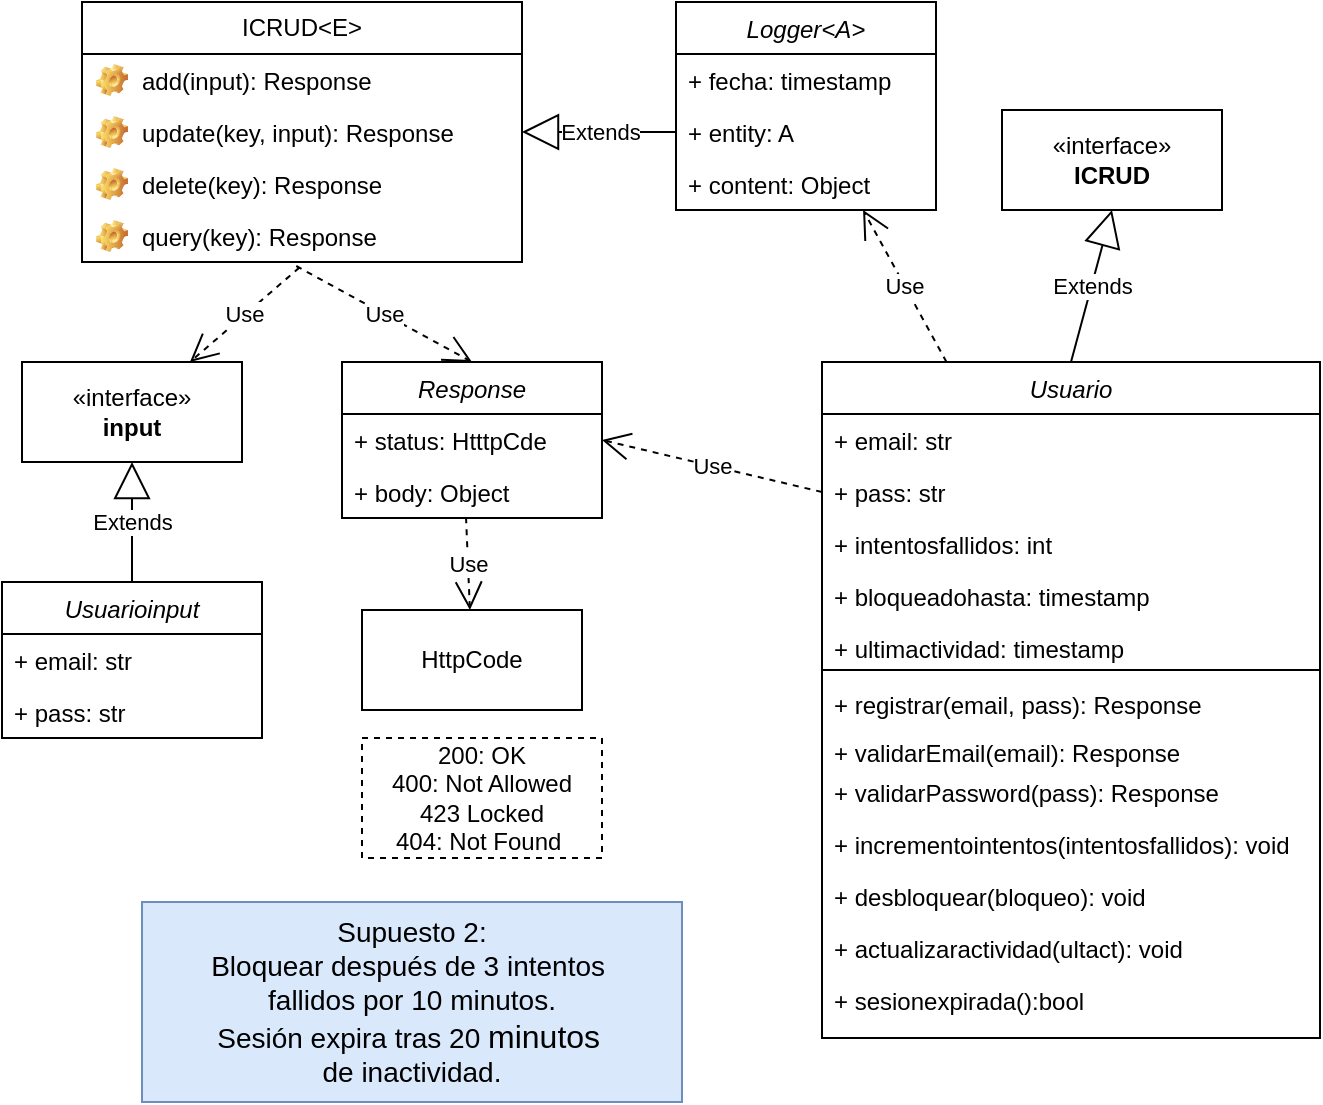 <mxfile version="28.2.7">
  <diagram id="C5RBs43oDa-KdzZeNtuy" name="Page-1">
    <mxGraphModel dx="659" dy="659" grid="1" gridSize="10" guides="1" tooltips="1" connect="1" arrows="1" fold="1" page="1" pageScale="1" pageWidth="827" pageHeight="1169" math="0" shadow="0">
      <root>
        <mxCell id="WIyWlLk6GJQsqaUBKTNV-0" />
        <mxCell id="WIyWlLk6GJQsqaUBKTNV-1" parent="WIyWlLk6GJQsqaUBKTNV-0" />
        <mxCell id="rb0f_K-8XjmMDptdtZSy-39" value="Usuario" style="swimlane;fontStyle=2;align=center;verticalAlign=top;childLayout=stackLayout;horizontal=1;startSize=26;horizontalStack=0;resizeParent=1;resizeLast=0;collapsible=1;marginBottom=0;rounded=0;shadow=0;strokeWidth=1;" vertex="1" parent="WIyWlLk6GJQsqaUBKTNV-1">
          <mxGeometry x="900" y="370" width="249" height="338" as="geometry">
            <mxRectangle x="230" y="140" width="160" height="26" as="alternateBounds" />
          </mxGeometry>
        </mxCell>
        <mxCell id="rb0f_K-8XjmMDptdtZSy-40" value="+ email: str" style="text;strokeColor=none;fillColor=none;align=left;verticalAlign=top;spacingLeft=4;spacingRight=4;overflow=hidden;rotatable=0;points=[[0,0.5],[1,0.5]];portConstraint=eastwest;whiteSpace=wrap;html=1;" vertex="1" parent="rb0f_K-8XjmMDptdtZSy-39">
          <mxGeometry y="26" width="249" height="26" as="geometry" />
        </mxCell>
        <mxCell id="rb0f_K-8XjmMDptdtZSy-41" value="+ pass: str" style="text;strokeColor=none;fillColor=none;align=left;verticalAlign=top;spacingLeft=4;spacingRight=4;overflow=hidden;rotatable=0;points=[[0,0.5],[1,0.5]];portConstraint=eastwest;whiteSpace=wrap;html=1;" vertex="1" parent="rb0f_K-8XjmMDptdtZSy-39">
          <mxGeometry y="52" width="249" height="26" as="geometry" />
        </mxCell>
        <mxCell id="rb0f_K-8XjmMDptdtZSy-74" value="+ intentosfallidos: int" style="text;strokeColor=none;fillColor=none;align=left;verticalAlign=top;spacingLeft=4;spacingRight=4;overflow=hidden;rotatable=0;points=[[0,0.5],[1,0.5]];portConstraint=eastwest;whiteSpace=wrap;html=1;" vertex="1" parent="rb0f_K-8XjmMDptdtZSy-39">
          <mxGeometry y="78" width="249" height="26" as="geometry" />
        </mxCell>
        <mxCell id="rb0f_K-8XjmMDptdtZSy-75" value="+ bloqueadohasta: timestamp" style="text;strokeColor=none;fillColor=none;align=left;verticalAlign=top;spacingLeft=4;spacingRight=4;overflow=hidden;rotatable=0;points=[[0,0.5],[1,0.5]];portConstraint=eastwest;whiteSpace=wrap;html=1;" vertex="1" parent="rb0f_K-8XjmMDptdtZSy-39">
          <mxGeometry y="104" width="249" height="26" as="geometry" />
        </mxCell>
        <mxCell id="rb0f_K-8XjmMDptdtZSy-76" value="+ ultimactividad: timestamp" style="text;strokeColor=none;fillColor=none;align=left;verticalAlign=top;spacingLeft=4;spacingRight=4;overflow=hidden;rotatable=0;points=[[0,0.5],[1,0.5]];portConstraint=eastwest;whiteSpace=wrap;html=1;" vertex="1" parent="rb0f_K-8XjmMDptdtZSy-39">
          <mxGeometry y="130" width="249" height="20" as="geometry" />
        </mxCell>
        <mxCell id="rb0f_K-8XjmMDptdtZSy-42" value="" style="line;html=1;strokeWidth=1;align=left;verticalAlign=middle;spacingTop=-1;spacingLeft=3;spacingRight=3;rotatable=0;labelPosition=right;points=[];portConstraint=eastwest;" vertex="1" parent="rb0f_K-8XjmMDptdtZSy-39">
          <mxGeometry y="150" width="249" height="8" as="geometry" />
        </mxCell>
        <mxCell id="rb0f_K-8XjmMDptdtZSy-43" value="+ registrar(email, pass): Response" style="text;strokeColor=none;fillColor=none;align=left;verticalAlign=top;spacingLeft=4;spacingRight=4;overflow=hidden;rotatable=0;points=[[0,0.5],[1,0.5]];portConstraint=eastwest;whiteSpace=wrap;html=1;" vertex="1" parent="rb0f_K-8XjmMDptdtZSy-39">
          <mxGeometry y="158" width="249" height="24" as="geometry" />
        </mxCell>
        <mxCell id="rb0f_K-8XjmMDptdtZSy-44" value="&lt;div&gt;+ validarEmail(email): Response&lt;/div&gt;&lt;div&gt;&lt;br&gt;&lt;/div&gt;" style="text;strokeColor=none;fillColor=none;align=left;verticalAlign=top;spacingLeft=4;spacingRight=4;overflow=hidden;rotatable=0;points=[[0,0.5],[1,0.5]];portConstraint=eastwest;whiteSpace=wrap;html=1;" vertex="1" parent="rb0f_K-8XjmMDptdtZSy-39">
          <mxGeometry y="182" width="249" height="20" as="geometry" />
        </mxCell>
        <mxCell id="rb0f_K-8XjmMDptdtZSy-45" value="+ validarPassword(pass): Response" style="text;strokeColor=none;fillColor=none;align=left;verticalAlign=top;spacingLeft=4;spacingRight=4;overflow=hidden;rotatable=0;points=[[0,0.5],[1,0.5]];portConstraint=eastwest;whiteSpace=wrap;html=1;" vertex="1" parent="rb0f_K-8XjmMDptdtZSy-39">
          <mxGeometry y="202" width="249" height="26" as="geometry" />
        </mxCell>
        <mxCell id="rb0f_K-8XjmMDptdtZSy-78" value="+ incrementointentos(intentosfallidos): void" style="text;strokeColor=none;fillColor=none;align=left;verticalAlign=top;spacingLeft=4;spacingRight=4;overflow=hidden;rotatable=0;points=[[0,0.5],[1,0.5]];portConstraint=eastwest;whiteSpace=wrap;html=1;" vertex="1" parent="rb0f_K-8XjmMDptdtZSy-39">
          <mxGeometry y="228" width="249" height="26" as="geometry" />
        </mxCell>
        <mxCell id="rb0f_K-8XjmMDptdtZSy-79" value="+ desbloquear(bloqueo): void" style="text;strokeColor=none;fillColor=none;align=left;verticalAlign=top;spacingLeft=4;spacingRight=4;overflow=hidden;rotatable=0;points=[[0,0.5],[1,0.5]];portConstraint=eastwest;whiteSpace=wrap;html=1;" vertex="1" parent="rb0f_K-8XjmMDptdtZSy-39">
          <mxGeometry y="254" width="249" height="26" as="geometry" />
        </mxCell>
        <mxCell id="rb0f_K-8XjmMDptdtZSy-80" value="+ actualizaractividad(ultact): void" style="text;strokeColor=none;fillColor=none;align=left;verticalAlign=top;spacingLeft=4;spacingRight=4;overflow=hidden;rotatable=0;points=[[0,0.5],[1,0.5]];portConstraint=eastwest;whiteSpace=wrap;html=1;" vertex="1" parent="rb0f_K-8XjmMDptdtZSy-39">
          <mxGeometry y="280" width="249" height="26" as="geometry" />
        </mxCell>
        <mxCell id="rb0f_K-8XjmMDptdtZSy-81" value="+ sesionexpirada():bool" style="text;strokeColor=none;fillColor=none;align=left;verticalAlign=top;spacingLeft=4;spacingRight=4;overflow=hidden;rotatable=0;points=[[0,0.5],[1,0.5]];portConstraint=eastwest;whiteSpace=wrap;html=1;" vertex="1" parent="rb0f_K-8XjmMDptdtZSy-39">
          <mxGeometry y="306" width="249" height="26" as="geometry" />
        </mxCell>
        <mxCell id="rb0f_K-8XjmMDptdtZSy-46" value="ICRUD&amp;lt;E&amp;gt;" style="swimlane;fontStyle=0;childLayout=stackLayout;horizontal=1;startSize=26;fillColor=none;horizontalStack=0;resizeParent=1;resizeParentMax=0;resizeLast=0;collapsible=1;marginBottom=0;whiteSpace=wrap;html=1;" vertex="1" parent="WIyWlLk6GJQsqaUBKTNV-1">
          <mxGeometry x="530" y="190" width="220" height="130" as="geometry" />
        </mxCell>
        <mxCell id="rb0f_K-8XjmMDptdtZSy-47" value="add(input): Response" style="label;fontStyle=0;strokeColor=none;fillColor=none;align=left;verticalAlign=top;overflow=hidden;spacingLeft=28;spacingRight=4;rotatable=0;points=[[0,0.5],[1,0.5]];portConstraint=eastwest;imageWidth=16;imageHeight=16;whiteSpace=wrap;html=1;image=img/clipart/Gear_128x128.png" vertex="1" parent="rb0f_K-8XjmMDptdtZSy-46">
          <mxGeometry y="26" width="220" height="26" as="geometry" />
        </mxCell>
        <mxCell id="rb0f_K-8XjmMDptdtZSy-48" value="update(key, input): Response" style="label;fontStyle=0;strokeColor=none;fillColor=none;align=left;verticalAlign=top;overflow=hidden;spacingLeft=28;spacingRight=4;rotatable=0;points=[[0,0.5],[1,0.5]];portConstraint=eastwest;imageWidth=16;imageHeight=16;whiteSpace=wrap;html=1;image=img/clipart/Gear_128x128.png" vertex="1" parent="rb0f_K-8XjmMDptdtZSy-46">
          <mxGeometry y="52" width="220" height="26" as="geometry" />
        </mxCell>
        <mxCell id="rb0f_K-8XjmMDptdtZSy-49" value="delete(key): Response" style="label;fontStyle=0;strokeColor=none;fillColor=none;align=left;verticalAlign=top;overflow=hidden;spacingLeft=28;spacingRight=4;rotatable=0;points=[[0,0.5],[1,0.5]];portConstraint=eastwest;imageWidth=16;imageHeight=16;whiteSpace=wrap;html=1;image=img/clipart/Gear_128x128.png" vertex="1" parent="rb0f_K-8XjmMDptdtZSy-46">
          <mxGeometry y="78" width="220" height="26" as="geometry" />
        </mxCell>
        <mxCell id="rb0f_K-8XjmMDptdtZSy-50" value="query(key): Response" style="label;fontStyle=0;strokeColor=none;fillColor=none;align=left;verticalAlign=top;overflow=hidden;spacingLeft=28;spacingRight=4;rotatable=0;points=[[0,0.5],[1,0.5]];portConstraint=eastwest;imageWidth=16;imageHeight=16;whiteSpace=wrap;html=1;image=img/clipart/Gear_128x128.png" vertex="1" parent="rb0f_K-8XjmMDptdtZSy-46">
          <mxGeometry y="104" width="220" height="26" as="geometry" />
        </mxCell>
        <mxCell id="rb0f_K-8XjmMDptdtZSy-51" value="«interface»&lt;br&gt;&lt;b&gt;input&lt;/b&gt;" style="html=1;whiteSpace=wrap;" vertex="1" parent="WIyWlLk6GJQsqaUBKTNV-1">
          <mxGeometry x="500" y="370" width="110" height="50" as="geometry" />
        </mxCell>
        <mxCell id="rb0f_K-8XjmMDptdtZSy-52" value="Use" style="endArrow=open;endSize=12;dashed=1;html=1;rounded=0;exitX=0.494;exitY=1.108;exitDx=0;exitDy=0;exitPerimeter=0;" edge="1" parent="WIyWlLk6GJQsqaUBKTNV-1" source="rb0f_K-8XjmMDptdtZSy-50" target="rb0f_K-8XjmMDptdtZSy-51">
          <mxGeometry width="160" relative="1" as="geometry">
            <mxPoint x="680" y="420" as="sourcePoint" />
            <mxPoint x="600" y="410" as="targetPoint" />
          </mxGeometry>
        </mxCell>
        <mxCell id="rb0f_K-8XjmMDptdtZSy-53" value="Usuarioinput" style="swimlane;fontStyle=2;align=center;verticalAlign=top;childLayout=stackLayout;horizontal=1;startSize=26;horizontalStack=0;resizeParent=1;resizeLast=0;collapsible=1;marginBottom=0;rounded=0;shadow=0;strokeWidth=1;" vertex="1" parent="WIyWlLk6GJQsqaUBKTNV-1">
          <mxGeometry x="490" y="480" width="130" height="78" as="geometry">
            <mxRectangle x="230" y="140" width="160" height="26" as="alternateBounds" />
          </mxGeometry>
        </mxCell>
        <mxCell id="rb0f_K-8XjmMDptdtZSy-54" value="+ email: str" style="text;strokeColor=none;fillColor=none;align=left;verticalAlign=top;spacingLeft=4;spacingRight=4;overflow=hidden;rotatable=0;points=[[0,0.5],[1,0.5]];portConstraint=eastwest;whiteSpace=wrap;html=1;" vertex="1" parent="rb0f_K-8XjmMDptdtZSy-53">
          <mxGeometry y="26" width="130" height="26" as="geometry" />
        </mxCell>
        <mxCell id="rb0f_K-8XjmMDptdtZSy-55" value="+ pass: str" style="text;strokeColor=none;fillColor=none;align=left;verticalAlign=top;spacingLeft=4;spacingRight=4;overflow=hidden;rotatable=0;points=[[0,0.5],[1,0.5]];portConstraint=eastwest;whiteSpace=wrap;html=1;" vertex="1" parent="rb0f_K-8XjmMDptdtZSy-53">
          <mxGeometry y="52" width="130" height="26" as="geometry" />
        </mxCell>
        <mxCell id="rb0f_K-8XjmMDptdtZSy-56" value="Extends" style="endArrow=block;endSize=16;endFill=0;html=1;rounded=0;exitX=0.5;exitY=0;exitDx=0;exitDy=0;entryX=0.5;entryY=1;entryDx=0;entryDy=0;" edge="1" parent="WIyWlLk6GJQsqaUBKTNV-1" source="rb0f_K-8XjmMDptdtZSy-53" target="rb0f_K-8XjmMDptdtZSy-51">
          <mxGeometry width="160" relative="1" as="geometry">
            <mxPoint x="730" y="420" as="sourcePoint" />
            <mxPoint x="890" y="420" as="targetPoint" />
          </mxGeometry>
        </mxCell>
        <mxCell id="rb0f_K-8XjmMDptdtZSy-57" value="Response" style="swimlane;fontStyle=2;align=center;verticalAlign=top;childLayout=stackLayout;horizontal=1;startSize=26;horizontalStack=0;resizeParent=1;resizeLast=0;collapsible=1;marginBottom=0;rounded=0;shadow=0;strokeWidth=1;" vertex="1" parent="WIyWlLk6GJQsqaUBKTNV-1">
          <mxGeometry x="660" y="370" width="130" height="78" as="geometry">
            <mxRectangle x="230" y="140" width="160" height="26" as="alternateBounds" />
          </mxGeometry>
        </mxCell>
        <mxCell id="rb0f_K-8XjmMDptdtZSy-58" value="+ status: HtttpCde" style="text;strokeColor=none;fillColor=none;align=left;verticalAlign=top;spacingLeft=4;spacingRight=4;overflow=hidden;rotatable=0;points=[[0,0.5],[1,0.5]];portConstraint=eastwest;whiteSpace=wrap;html=1;" vertex="1" parent="rb0f_K-8XjmMDptdtZSy-57">
          <mxGeometry y="26" width="130" height="26" as="geometry" />
        </mxCell>
        <mxCell id="rb0f_K-8XjmMDptdtZSy-59" value="+ body: Object" style="text;strokeColor=none;fillColor=none;align=left;verticalAlign=top;spacingLeft=4;spacingRight=4;overflow=hidden;rotatable=0;points=[[0,0.5],[1,0.5]];portConstraint=eastwest;whiteSpace=wrap;html=1;" vertex="1" parent="rb0f_K-8XjmMDptdtZSy-57">
          <mxGeometry y="52" width="130" height="26" as="geometry" />
        </mxCell>
        <mxCell id="rb0f_K-8XjmMDptdtZSy-60" value="Use" style="endArrow=open;endSize=12;dashed=1;html=1;rounded=0;entryX=0.5;entryY=0;entryDx=0;entryDy=0;exitX=0.487;exitY=1.077;exitDx=0;exitDy=0;exitPerimeter=0;" edge="1" parent="WIyWlLk6GJQsqaUBKTNV-1" source="rb0f_K-8XjmMDptdtZSy-50" target="rb0f_K-8XjmMDptdtZSy-57">
          <mxGeometry width="160" relative="1" as="geometry">
            <mxPoint x="640" y="330" as="sourcePoint" />
            <mxPoint x="620" y="377" as="targetPoint" />
          </mxGeometry>
        </mxCell>
        <mxCell id="rb0f_K-8XjmMDptdtZSy-61" value="HttpCode" style="html=1;whiteSpace=wrap;" vertex="1" parent="WIyWlLk6GJQsqaUBKTNV-1">
          <mxGeometry x="670" y="494" width="110" height="50" as="geometry" />
        </mxCell>
        <mxCell id="rb0f_K-8XjmMDptdtZSy-62" value="Use" style="endArrow=open;endSize=12;dashed=1;html=1;rounded=0;exitX=0.477;exitY=0.985;exitDx=0;exitDy=0;exitPerimeter=0;" edge="1" parent="WIyWlLk6GJQsqaUBKTNV-1" source="rb0f_K-8XjmMDptdtZSy-59" target="rb0f_K-8XjmMDptdtZSy-61">
          <mxGeometry width="160" relative="1" as="geometry">
            <mxPoint x="955" y="450" as="sourcePoint" />
            <mxPoint x="900" y="497" as="targetPoint" />
          </mxGeometry>
        </mxCell>
        <mxCell id="rb0f_K-8XjmMDptdtZSy-63" value="«interface»&lt;br&gt;&lt;b&gt;ICRUD&lt;/b&gt;" style="html=1;whiteSpace=wrap;" vertex="1" parent="WIyWlLk6GJQsqaUBKTNV-1">
          <mxGeometry x="990" y="244" width="110" height="50" as="geometry" />
        </mxCell>
        <mxCell id="rb0f_K-8XjmMDptdtZSy-64" value="Extends" style="endArrow=block;endSize=16;endFill=0;html=1;rounded=0;exitX=0.5;exitY=0;exitDx=0;exitDy=0;entryX=0.5;entryY=1;entryDx=0;entryDy=0;" edge="1" parent="WIyWlLk6GJQsqaUBKTNV-1" source="rb0f_K-8XjmMDptdtZSy-39" target="rb0f_K-8XjmMDptdtZSy-63">
          <mxGeometry width="160" relative="1" as="geometry">
            <mxPoint x="950" y="460" as="sourcePoint" />
            <mxPoint x="950" y="400" as="targetPoint" />
          </mxGeometry>
        </mxCell>
        <mxCell id="rb0f_K-8XjmMDptdtZSy-65" value="Use" style="endArrow=open;endSize=12;dashed=1;html=1;rounded=0;entryX=1;entryY=0.5;entryDx=0;entryDy=0;exitX=0;exitY=0.5;exitDx=0;exitDy=0;" edge="1" parent="WIyWlLk6GJQsqaUBKTNV-1" target="rb0f_K-8XjmMDptdtZSy-58" source="rb0f_K-8XjmMDptdtZSy-41">
          <mxGeometry width="160" relative="1" as="geometry">
            <mxPoint x="900" y="409" as="sourcePoint" />
            <mxPoint x="948" y="498" as="targetPoint" />
          </mxGeometry>
        </mxCell>
        <mxCell id="rb0f_K-8XjmMDptdtZSy-66" value="&lt;font style=&quot;font-size: 14px;&quot;&gt;&amp;nbsp;Supuesto 2:&amp;nbsp;&lt;/font&gt;&lt;div&gt;&lt;font style=&quot;font-size: 14px;&quot;&gt;Bloquear después de 3 intentos&amp;nbsp;&lt;/font&gt;&lt;/div&gt;&lt;div&gt;&lt;font style=&quot;font-size: 14px;&quot;&gt;fallidos&amp;nbsp;&lt;span style=&quot;background-color: transparent; color: light-dark(rgb(0, 0, 0), rgb(255, 255, 255));&quot;&gt;por 10 minutos.&lt;/span&gt;&lt;/font&gt;&lt;/div&gt;&lt;div&gt;&lt;font style=&quot;font-size: 14px;&quot;&gt;Sesión expira tras 20&amp;nbsp;&lt;/font&gt;&lt;span style=&quot;background-color: transparent; color: light-dark(rgb(0, 0, 0), rgb(255, 255, 255));&quot;&gt;&lt;font size=&quot;3&quot;&gt;minutos&lt;/font&gt;&amp;nbsp;&lt;/span&gt;&lt;/div&gt;&lt;div&gt;&lt;span style=&quot;background-color: transparent; color: light-dark(rgb(0, 0, 0), rgb(255, 255, 255));&quot;&gt;&lt;font style=&quot;font-size: 14px;&quot;&gt;de inactividad.&lt;/font&gt;&lt;/span&gt;&lt;/div&gt;" style="html=1;whiteSpace=wrap;fillColor=#dae8fc;strokeColor=#6c8ebf;" vertex="1" parent="WIyWlLk6GJQsqaUBKTNV-1">
          <mxGeometry x="560" y="640" width="270" height="100" as="geometry" />
        </mxCell>
        <mxCell id="rb0f_K-8XjmMDptdtZSy-67" value="200: OK&lt;div&gt;400: Not Allowed&lt;/div&gt;&lt;div&gt;423 Locked&lt;br&gt;&lt;div&gt;404: Not Found&amp;nbsp;&lt;/div&gt;&lt;/div&gt;" style="html=1;whiteSpace=wrap;dashed=1;" vertex="1" parent="WIyWlLk6GJQsqaUBKTNV-1">
          <mxGeometry x="670" y="558" width="120" height="60" as="geometry" />
        </mxCell>
        <mxCell id="rb0f_K-8XjmMDptdtZSy-68" value="Logger&lt;A&gt;" style="swimlane;fontStyle=2;align=center;verticalAlign=top;childLayout=stackLayout;horizontal=1;startSize=26;horizontalStack=0;resizeParent=1;resizeLast=0;collapsible=1;marginBottom=0;rounded=0;shadow=0;strokeWidth=1;" vertex="1" parent="WIyWlLk6GJQsqaUBKTNV-1">
          <mxGeometry x="827" y="190" width="130" height="104" as="geometry">
            <mxRectangle x="230" y="140" width="160" height="26" as="alternateBounds" />
          </mxGeometry>
        </mxCell>
        <mxCell id="rb0f_K-8XjmMDptdtZSy-69" value="+ fecha: timestamp" style="text;strokeColor=none;fillColor=none;align=left;verticalAlign=top;spacingLeft=4;spacingRight=4;overflow=hidden;rotatable=0;points=[[0,0.5],[1,0.5]];portConstraint=eastwest;whiteSpace=wrap;html=1;" vertex="1" parent="rb0f_K-8XjmMDptdtZSy-68">
          <mxGeometry y="26" width="130" height="26" as="geometry" />
        </mxCell>
        <mxCell id="rb0f_K-8XjmMDptdtZSy-70" value="+ entity: A" style="text;strokeColor=none;fillColor=none;align=left;verticalAlign=top;spacingLeft=4;spacingRight=4;overflow=hidden;rotatable=0;points=[[0,0.5],[1,0.5]];portConstraint=eastwest;whiteSpace=wrap;html=1;" vertex="1" parent="rb0f_K-8XjmMDptdtZSy-68">
          <mxGeometry y="52" width="130" height="26" as="geometry" />
        </mxCell>
        <mxCell id="rb0f_K-8XjmMDptdtZSy-71" value="+ content: Object" style="text;strokeColor=none;fillColor=none;align=left;verticalAlign=top;spacingLeft=4;spacingRight=4;overflow=hidden;rotatable=0;points=[[0,0.5],[1,0.5]];portConstraint=eastwest;whiteSpace=wrap;html=1;" vertex="1" parent="rb0f_K-8XjmMDptdtZSy-68">
          <mxGeometry y="78" width="130" height="26" as="geometry" />
        </mxCell>
        <mxCell id="rb0f_K-8XjmMDptdtZSy-72" value="Extends" style="endArrow=block;endSize=16;endFill=0;html=1;rounded=0;exitX=0;exitY=0.5;exitDx=0;exitDy=0;" edge="1" parent="WIyWlLk6GJQsqaUBKTNV-1" source="rb0f_K-8XjmMDptdtZSy-70">
          <mxGeometry width="160" relative="1" as="geometry">
            <mxPoint x="770" y="434" as="sourcePoint" />
            <mxPoint x="750" y="255" as="targetPoint" />
          </mxGeometry>
        </mxCell>
        <mxCell id="rb0f_K-8XjmMDptdtZSy-82" value="Use" style="endArrow=open;endSize=12;dashed=1;html=1;rounded=0;exitX=0.25;exitY=0;exitDx=0;exitDy=0;" edge="1" parent="WIyWlLk6GJQsqaUBKTNV-1" source="rb0f_K-8XjmMDptdtZSy-39" target="rb0f_K-8XjmMDptdtZSy-68">
          <mxGeometry width="160" relative="1" as="geometry">
            <mxPoint x="970" y="390" as="sourcePoint" />
            <mxPoint x="860" y="390" as="targetPoint" />
          </mxGeometry>
        </mxCell>
      </root>
    </mxGraphModel>
  </diagram>
</mxfile>
